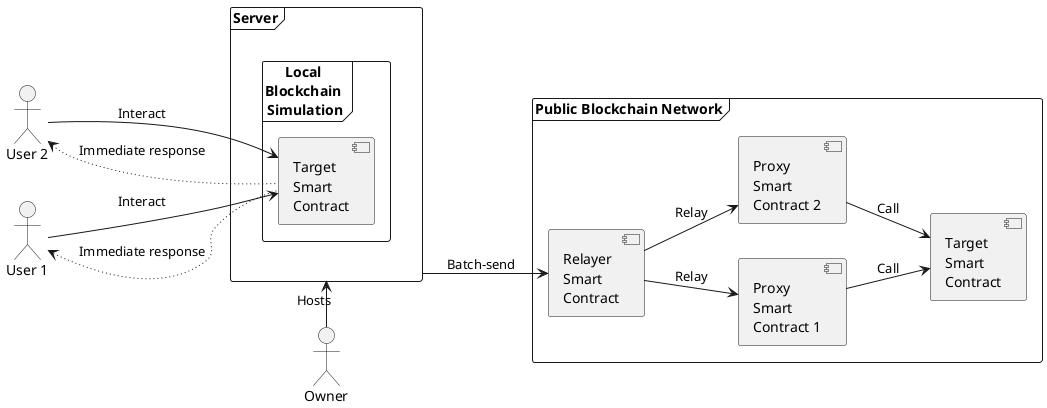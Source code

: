 @startuml


actor Owner

actor "User 1" as User1

actor "User 2" as User2


frame "Server" as Server {
    ' Add an additional frame for Private Network
    frame "Local \nBlockchain \nSimulation" as LocalSim {
        ' Add nested deployment of Target SC within LocalSim
        component "Target \nSmart \nContract" as LocalTarget
        ' Show Owner as an actor that hosts LocalSim within PrivateNet frame
    }
}


frame "Public Blockchain Network" as PubNet {
    component "Relayer \nSmart \nContract" as Relayer
    component "Proxy \nSmart \nContract 1" as Proxy1
    component "Proxy \nSmart \nContract 2" as Proxy2
    component "Target \nSmart \nContract" as Target

}

left to right direction
User1 -down-> LocalTarget : Interact
User1 <-[dotted]- LocalTarget : Immediate response

User2 -> LocalTarget : Interact
User2 <-[dotted]- LocalTarget : Immediate response

Server <-l- Owner : Hosts

Server --> Relayer : Batch-send

Relayer --> Proxy2 : Relay
Proxy2 --> Target : Call
Relayer --> Proxy1 : Relay
Proxy1 --> Target : Call

@enduml